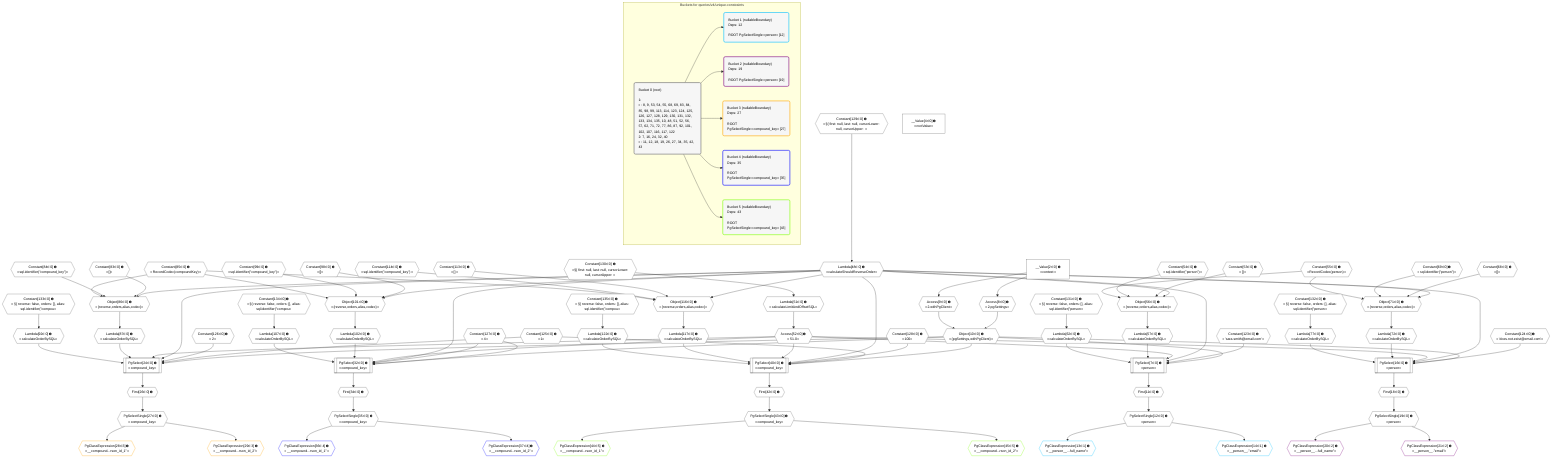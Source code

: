 %%{init: {'themeVariables': { 'fontSize': '12px'}}}%%
graph TD
    classDef path fill:#eee,stroke:#000,color:#000
    classDef plan fill:#fff,stroke-width:1px,color:#000
    classDef itemplan fill:#fff,stroke-width:2px,color:#000
    classDef unbatchedplan fill:#dff,stroke-width:1px,color:#000
    classDef sideeffectplan fill:#fcc,stroke-width:2px,color:#000
    classDef bucket fill:#f6f6f6,color:#000,stroke-width:2px,text-align:left


    %% plan dependencies
    PgSelect24[["PgSelect[24∈0] ➊<br />ᐸcompound_keyᐳ"]]:::plan
    Object10{{"Object[10∈0] ➊<br />ᐸ{pgSettings,withPgClient}ᐳ"}}:::plan
    Constant125{{"Constant[125∈0] ➊<br />ᐸ1ᐳ"}}:::plan
    Constant126{{"Constant[126∈0] ➊<br />ᐸ2ᐳ"}}:::plan
    Lambda48{{"Lambda[48∈0] ➊<br />ᐸcalculateShouldReverseOrderᐳ"}}:::plan
    Access52{{"Access[52∈0] ➊<br />ᐸ51.0ᐳ"}}:::plan
    Lambda87{{"Lambda[87∈0] ➊<br />ᐸcalculateOrderBySQLᐳ"}}:::plan
    Lambda92{{"Lambda[92∈0] ➊<br />ᐸcalculateOrderBySQLᐳ"}}:::plan
    Object10 & Constant125 & Constant126 & Lambda48 & Access52 & Lambda87 & Lambda92 --> PgSelect24
    PgSelect32[["PgSelect[32∈0] ➊<br />ᐸcompound_keyᐳ"]]:::plan
    Constant127{{"Constant[127∈0] ➊<br />ᐸ4ᐳ"}}:::plan
    Lambda102{{"Lambda[102∈0] ➊<br />ᐸcalculateOrderBySQLᐳ"}}:::plan
    Lambda107{{"Lambda[107∈0] ➊<br />ᐸcalculateOrderBySQLᐳ"}}:::plan
    Object10 & Constant127 & Constant127 & Lambda48 & Access52 & Lambda102 & Lambda107 --> PgSelect32
    PgSelect40[["PgSelect[40∈0] ➊<br />ᐸcompound_keyᐳ"]]:::plan
    Constant128{{"Constant[128∈0] ➊<br />ᐸ100ᐳ"}}:::plan
    Lambda117{{"Lambda[117∈0] ➊<br />ᐸcalculateOrderBySQLᐳ"}}:::plan
    Lambda122{{"Lambda[122∈0] ➊<br />ᐸcalculateOrderBySQLᐳ"}}:::plan
    Object10 & Constant125 & Constant128 & Lambda48 & Access52 & Lambda117 & Lambda122 --> PgSelect40
    PgSelect7[["PgSelect[7∈0] ➊<br />ᐸpersonᐳ"]]:::plan
    Constant123{{"Constant[123∈0] ➊<br />ᐸ'sara.smith@email.com'ᐳ"}}:::plan
    Lambda57{{"Lambda[57∈0] ➊<br />ᐸcalculateOrderBySQLᐳ"}}:::plan
    Lambda62{{"Lambda[62∈0] ➊<br />ᐸcalculateOrderBySQLᐳ"}}:::plan
    Object10 & Constant123 & Lambda48 & Access52 & Lambda57 & Lambda62 --> PgSelect7
    PgSelect16[["PgSelect[16∈0] ➊<br />ᐸpersonᐳ"]]:::plan
    Constant124{{"Constant[124∈0] ➊<br />ᐸ'does.not.exist@email.com'ᐳ"}}:::plan
    Lambda72{{"Lambda[72∈0] ➊<br />ᐸcalculateOrderBySQLᐳ"}}:::plan
    Lambda77{{"Lambda[77∈0] ➊<br />ᐸcalculateOrderBySQLᐳ"}}:::plan
    Object10 & Constant124 & Lambda48 & Access52 & Lambda72 & Lambda77 --> PgSelect16
    Object56{{"Object[56∈0] ➊<br />ᐸ{reverse,orders,alias,codec}ᐳ"}}:::plan
    Constant53{{"Constant[53∈0] ➊<br />ᐸ[]ᐳ"}}:::plan
    Constant54{{"Constant[54∈0] ➊<br />ᐸsql.identifier(”person”)ᐳ"}}:::plan
    Constant55{{"Constant[55∈0] ➊<br />ᐸRecordCodec(person)ᐳ"}}:::plan
    Lambda48 & Constant53 & Constant54 & Constant55 --> Object56
    Object71{{"Object[71∈0] ➊<br />ᐸ{reverse,orders,alias,codec}ᐳ"}}:::plan
    Constant68{{"Constant[68∈0] ➊<br />ᐸ[]ᐳ"}}:::plan
    Constant69{{"Constant[69∈0] ➊<br />ᐸsql.identifier(”person”)ᐳ"}}:::plan
    Lambda48 & Constant68 & Constant69 & Constant55 --> Object71
    Object86{{"Object[86∈0] ➊<br />ᐸ{reverse,orders,alias,codec}ᐳ"}}:::plan
    Constant83{{"Constant[83∈0] ➊<br />ᐸ[]ᐳ"}}:::plan
    Constant84{{"Constant[84∈0] ➊<br />ᐸsql.identifier(”compound_key”)ᐳ"}}:::plan
    Constant85{{"Constant[85∈0] ➊<br />ᐸRecordCodec(compoundKey)ᐳ"}}:::plan
    Lambda48 & Constant83 & Constant84 & Constant85 --> Object86
    Object101{{"Object[101∈0] ➊<br />ᐸ{reverse,orders,alias,codec}ᐳ"}}:::plan
    Constant98{{"Constant[98∈0] ➊<br />ᐸ[]ᐳ"}}:::plan
    Constant99{{"Constant[99∈0] ➊<br />ᐸsql.identifier(”compound_key”)ᐳ"}}:::plan
    Lambda48 & Constant98 & Constant99 & Constant85 --> Object101
    Object116{{"Object[116∈0] ➊<br />ᐸ{reverse,orders,alias,codec}ᐳ"}}:::plan
    Constant113{{"Constant[113∈0] ➊<br />ᐸ[]ᐳ"}}:::plan
    Constant114{{"Constant[114∈0] ➊<br />ᐸsql.identifier(”compound_key”)ᐳ"}}:::plan
    Lambda48 & Constant113 & Constant114 & Constant85 --> Object116
    Access8{{"Access[8∈0] ➊<br />ᐸ2.pgSettingsᐳ"}}:::plan
    Access9{{"Access[9∈0] ➊<br />ᐸ2.withPgClientᐳ"}}:::plan
    Access8 & Access9 --> Object10
    __Value2["__Value[2∈0] ➊<br />ᐸcontextᐳ"]:::plan
    __Value2 --> Access8
    __Value2 --> Access9
    First11{{"First[11∈0] ➊"}}:::plan
    PgSelect7 --> First11
    PgSelectSingle12{{"PgSelectSingle[12∈0] ➊<br />ᐸpersonᐳ"}}:::plan
    First11 --> PgSelectSingle12
    First18{{"First[18∈0] ➊"}}:::plan
    PgSelect16 --> First18
    PgSelectSingle19{{"PgSelectSingle[19∈0] ➊<br />ᐸpersonᐳ"}}:::plan
    First18 --> PgSelectSingle19
    First26{{"First[26∈0] ➊"}}:::plan
    PgSelect24 --> First26
    PgSelectSingle27{{"PgSelectSingle[27∈0] ➊<br />ᐸcompound_keyᐳ"}}:::plan
    First26 --> PgSelectSingle27
    First34{{"First[34∈0] ➊"}}:::plan
    PgSelect32 --> First34
    PgSelectSingle35{{"PgSelectSingle[35∈0] ➊<br />ᐸcompound_keyᐳ"}}:::plan
    First34 --> PgSelectSingle35
    First42{{"First[42∈0] ➊"}}:::plan
    PgSelect40 --> First42
    PgSelectSingle43{{"PgSelectSingle[43∈0] ➊<br />ᐸcompound_keyᐳ"}}:::plan
    First42 --> PgSelectSingle43
    Constant129{{"Constant[129∈0] ➊<br />ᐸ§{ first: null, last: null, cursorLower: null, cursorUpper: ᐳ"}}:::plan
    Constant129 --> Lambda48
    Lambda51{{"Lambda[51∈0] ➊<br />ᐸcalculateLimitAndOffsetSQLᐳ"}}:::plan
    Constant130{{"Constant[130∈0] ➊<br />ᐸ§{ first: null, last: null, cursorLower: null, cursorUpper: ᐳ"}}:::plan
    Constant130 --> Lambda51
    Lambda51 --> Access52
    Object56 --> Lambda57
    Constant131{{"Constant[131∈0] ➊<br />ᐸ§{ reverse: false, orders: [], alias: sql.identifier(”personᐳ"}}:::plan
    Constant131 --> Lambda62
    Object71 --> Lambda72
    Constant132{{"Constant[132∈0] ➊<br />ᐸ§{ reverse: false, orders: [], alias: sql.identifier(”personᐳ"}}:::plan
    Constant132 --> Lambda77
    Object86 --> Lambda87
    Constant133{{"Constant[133∈0] ➊<br />ᐸ§{ reverse: false, orders: [], alias: sql.identifier(”compouᐳ"}}:::plan
    Constant133 --> Lambda92
    Object101 --> Lambda102
    Constant134{{"Constant[134∈0] ➊<br />ᐸ§{ reverse: false, orders: [], alias: sql.identifier(”compouᐳ"}}:::plan
    Constant134 --> Lambda107
    Object116 --> Lambda117
    Constant135{{"Constant[135∈0] ➊<br />ᐸ§{ reverse: false, orders: [], alias: sql.identifier(”compouᐳ"}}:::plan
    Constant135 --> Lambda122
    __Value4["__Value[4∈0] ➊<br />ᐸrootValueᐳ"]:::plan
    PgClassExpression13{{"PgClassExpression[13∈1] ➊<br />ᐸ__person__...full_name”ᐳ"}}:::plan
    PgSelectSingle12 --> PgClassExpression13
    PgClassExpression14{{"PgClassExpression[14∈1] ➊<br />ᐸ__person__.”email”ᐳ"}}:::plan
    PgSelectSingle12 --> PgClassExpression14
    PgClassExpression20{{"PgClassExpression[20∈2] ➊<br />ᐸ__person__...full_name”ᐳ"}}:::plan
    PgSelectSingle19 --> PgClassExpression20
    PgClassExpression21{{"PgClassExpression[21∈2] ➊<br />ᐸ__person__.”email”ᐳ"}}:::plan
    PgSelectSingle19 --> PgClassExpression21
    PgClassExpression28{{"PgClassExpression[28∈3] ➊<br />ᐸ__compound...rson_id_1”ᐳ"}}:::plan
    PgSelectSingle27 --> PgClassExpression28
    PgClassExpression29{{"PgClassExpression[29∈3] ➊<br />ᐸ__compound...rson_id_2”ᐳ"}}:::plan
    PgSelectSingle27 --> PgClassExpression29
    PgClassExpression36{{"PgClassExpression[36∈4] ➊<br />ᐸ__compound...rson_id_1”ᐳ"}}:::plan
    PgSelectSingle35 --> PgClassExpression36
    PgClassExpression37{{"PgClassExpression[37∈4] ➊<br />ᐸ__compound...rson_id_2”ᐳ"}}:::plan
    PgSelectSingle35 --> PgClassExpression37
    PgClassExpression44{{"PgClassExpression[44∈5] ➊<br />ᐸ__compound...rson_id_1”ᐳ"}}:::plan
    PgSelectSingle43 --> PgClassExpression44
    PgClassExpression45{{"PgClassExpression[45∈5] ➊<br />ᐸ__compound...rson_id_2”ᐳ"}}:::plan
    PgSelectSingle43 --> PgClassExpression45

    %% define steps

    subgraph "Buckets for queries/v4/unique-constraints"
    Bucket0("Bucket 0 (root)<br /><br />1: <br />ᐳ: 8, 9, 53, 54, 55, 68, 69, 83, 84, 85, 98, 99, 113, 114, 123, 124, 125, 126, 127, 128, 129, 130, 131, 132, 133, 134, 135, 10, 48, 51, 52, 56, 57, 62, 71, 72, 77, 86, 87, 92, 101, 102, 107, 116, 117, 122<br />2: 7, 16, 24, 32, 40<br />ᐳ: 11, 12, 18, 19, 26, 27, 34, 35, 42, 43"):::bucket
    classDef bucket0 stroke:#696969
    class Bucket0,__Value2,__Value4,PgSelect7,Access8,Access9,Object10,First11,PgSelectSingle12,PgSelect16,First18,PgSelectSingle19,PgSelect24,First26,PgSelectSingle27,PgSelect32,First34,PgSelectSingle35,PgSelect40,First42,PgSelectSingle43,Lambda48,Lambda51,Access52,Constant53,Constant54,Constant55,Object56,Lambda57,Lambda62,Constant68,Constant69,Object71,Lambda72,Lambda77,Constant83,Constant84,Constant85,Object86,Lambda87,Lambda92,Constant98,Constant99,Object101,Lambda102,Lambda107,Constant113,Constant114,Object116,Lambda117,Lambda122,Constant123,Constant124,Constant125,Constant126,Constant127,Constant128,Constant129,Constant130,Constant131,Constant132,Constant133,Constant134,Constant135 bucket0
    Bucket1("Bucket 1 (nullableBoundary)<br />Deps: 12<br /><br />ROOT PgSelectSingleᐸpersonᐳ[12]"):::bucket
    classDef bucket1 stroke:#00bfff
    class Bucket1,PgClassExpression13,PgClassExpression14 bucket1
    Bucket2("Bucket 2 (nullableBoundary)<br />Deps: 19<br /><br />ROOT PgSelectSingleᐸpersonᐳ[19]"):::bucket
    classDef bucket2 stroke:#7f007f
    class Bucket2,PgClassExpression20,PgClassExpression21 bucket2
    Bucket3("Bucket 3 (nullableBoundary)<br />Deps: 27<br /><br />ROOT PgSelectSingleᐸcompound_keyᐳ[27]"):::bucket
    classDef bucket3 stroke:#ffa500
    class Bucket3,PgClassExpression28,PgClassExpression29 bucket3
    Bucket4("Bucket 4 (nullableBoundary)<br />Deps: 35<br /><br />ROOT PgSelectSingleᐸcompound_keyᐳ[35]"):::bucket
    classDef bucket4 stroke:#0000ff
    class Bucket4,PgClassExpression36,PgClassExpression37 bucket4
    Bucket5("Bucket 5 (nullableBoundary)<br />Deps: 43<br /><br />ROOT PgSelectSingleᐸcompound_keyᐳ[43]"):::bucket
    classDef bucket5 stroke:#7fff00
    class Bucket5,PgClassExpression44,PgClassExpression45 bucket5
    Bucket0 --> Bucket1 & Bucket2 & Bucket3 & Bucket4 & Bucket5
    end